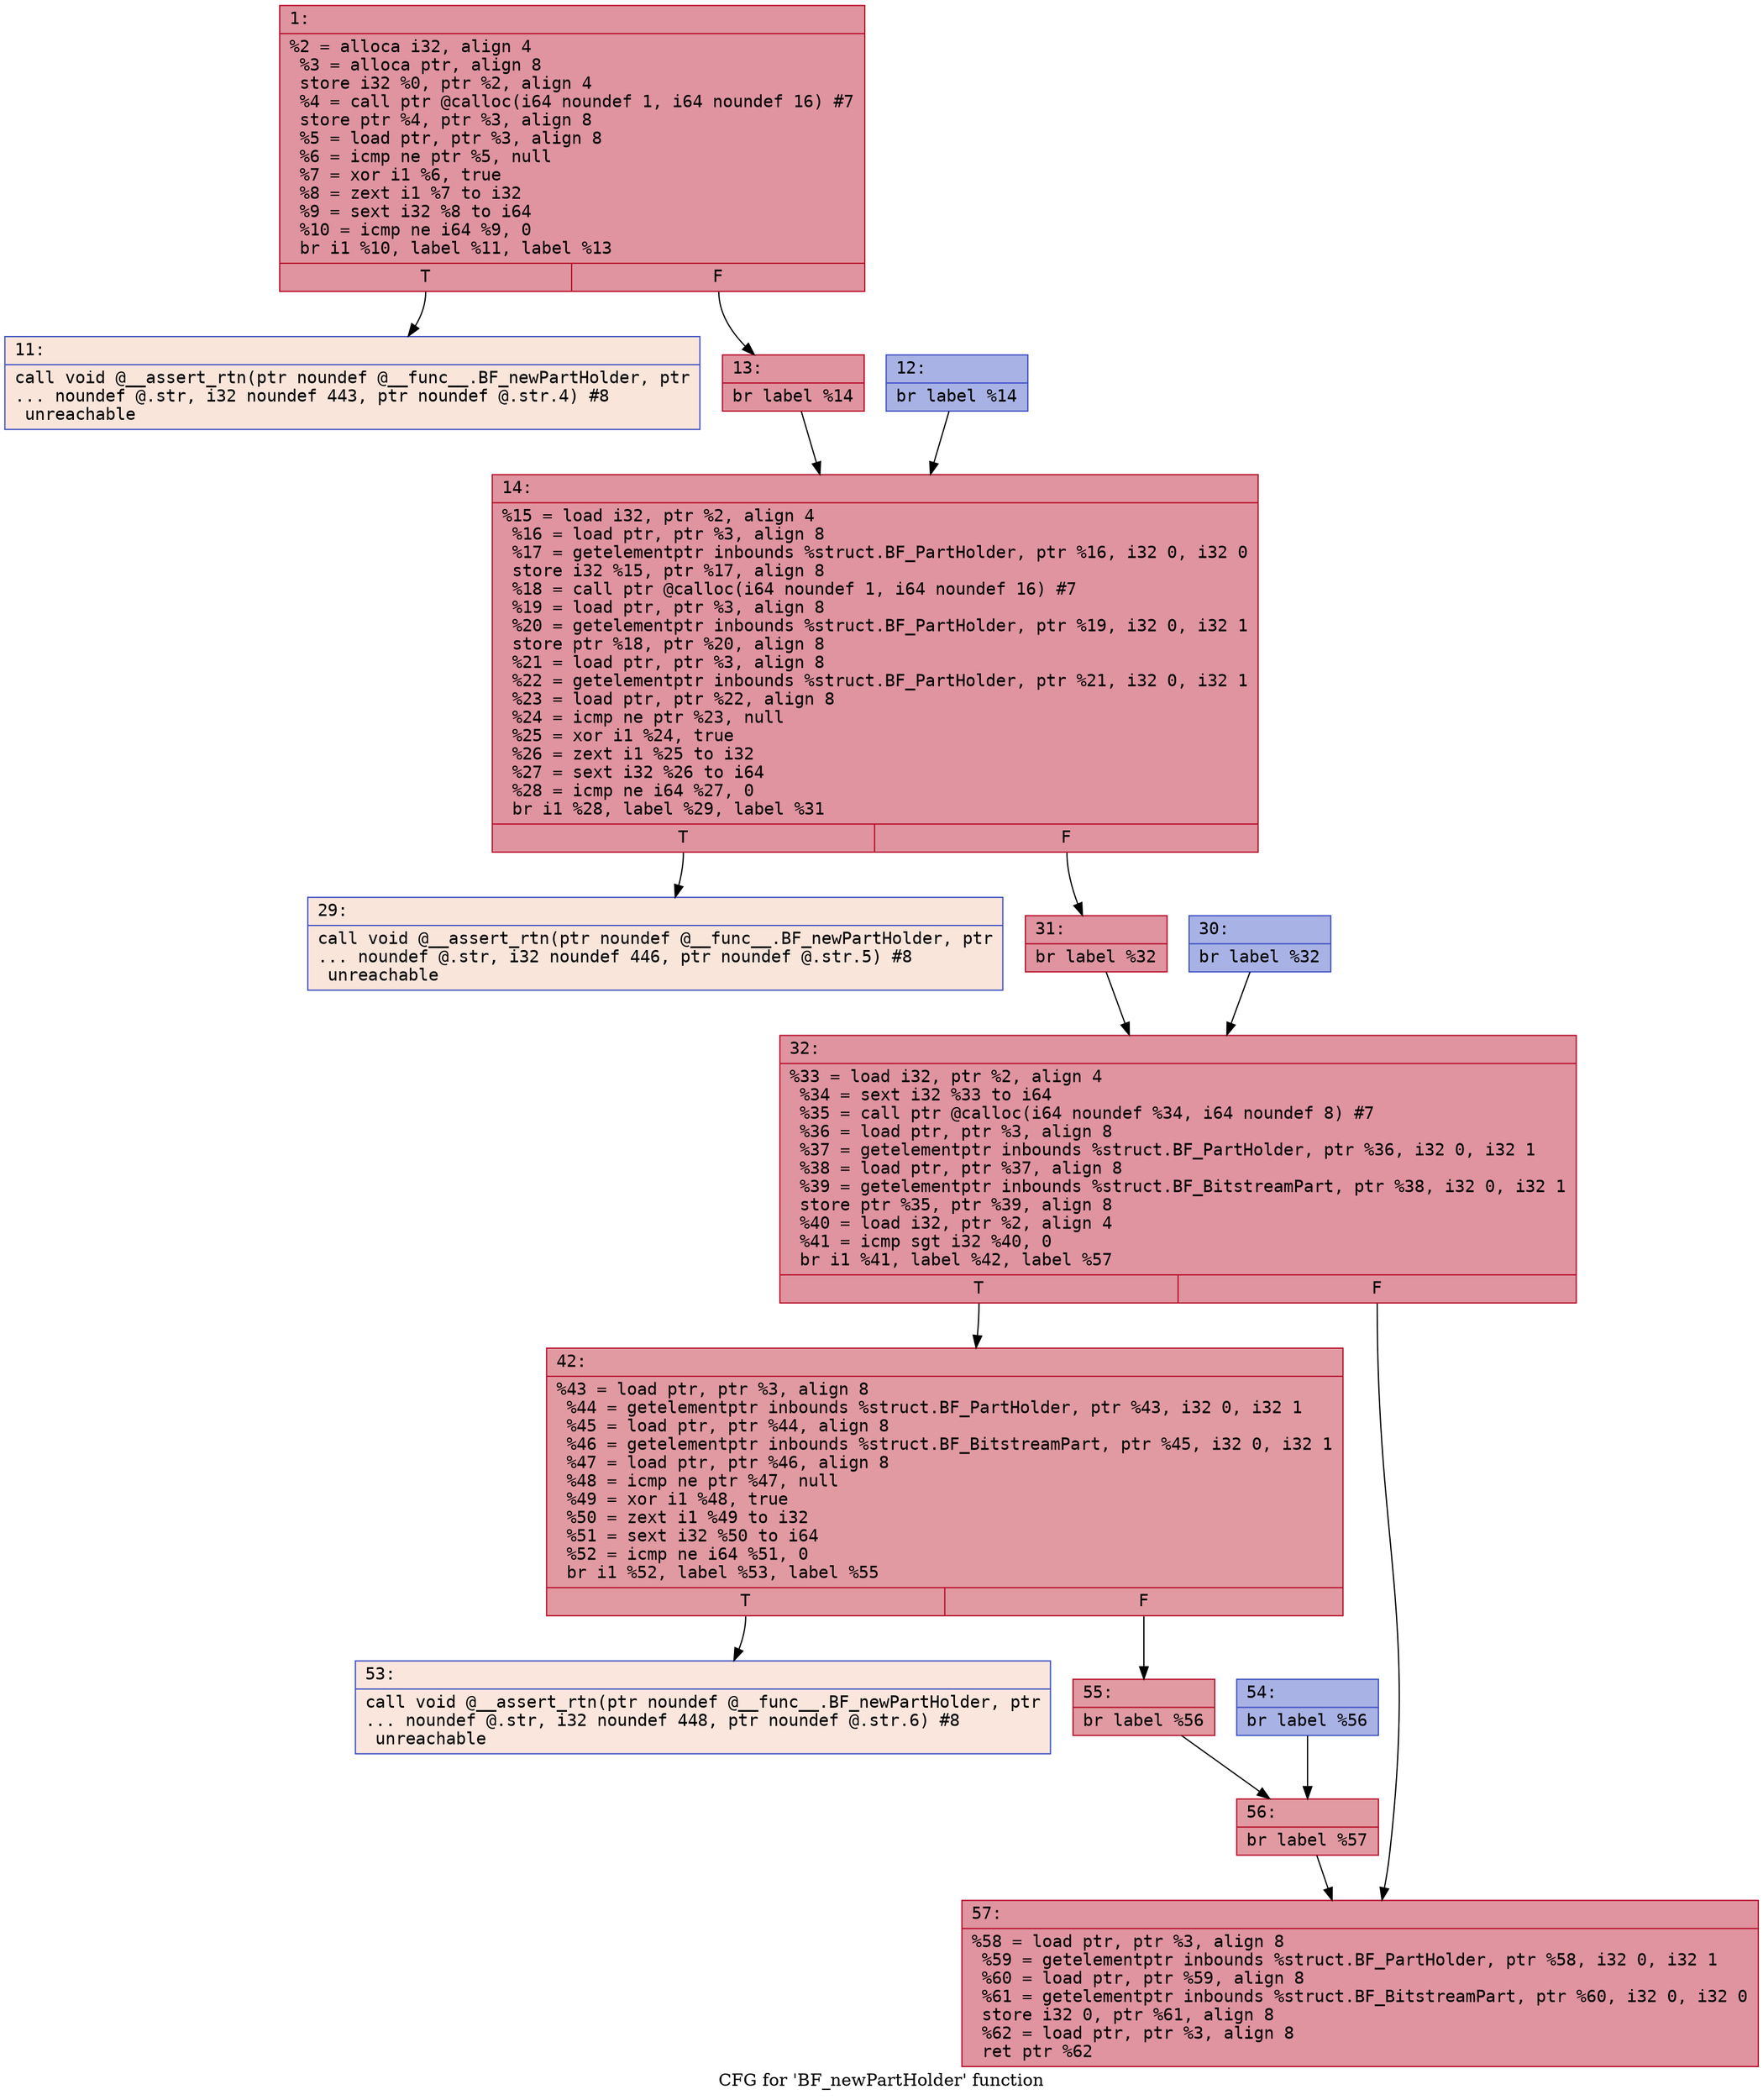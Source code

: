 digraph "CFG for 'BF_newPartHolder' function" {
	label="CFG for 'BF_newPartHolder' function";

	Node0x6000039dc910 [shape=record,color="#b70d28ff", style=filled, fillcolor="#b70d2870" fontname="Courier",label="{1:\l|  %2 = alloca i32, align 4\l  %3 = alloca ptr, align 8\l  store i32 %0, ptr %2, align 4\l  %4 = call ptr @calloc(i64 noundef 1, i64 noundef 16) #7\l  store ptr %4, ptr %3, align 8\l  %5 = load ptr, ptr %3, align 8\l  %6 = icmp ne ptr %5, null\l  %7 = xor i1 %6, true\l  %8 = zext i1 %7 to i32\l  %9 = sext i32 %8 to i64\l  %10 = icmp ne i64 %9, 0\l  br i1 %10, label %11, label %13\l|{<s0>T|<s1>F}}"];
	Node0x6000039dc910:s0 -> Node0x6000039dc960[tooltip="1 -> 11\nProbability 0.00%" ];
	Node0x6000039dc910:s1 -> Node0x6000039dca00[tooltip="1 -> 13\nProbability 100.00%" ];
	Node0x6000039dc960 [shape=record,color="#3d50c3ff", style=filled, fillcolor="#f4c5ad70" fontname="Courier",label="{11:\l|  call void @__assert_rtn(ptr noundef @__func__.BF_newPartHolder, ptr\l... noundef @.str, i32 noundef 443, ptr noundef @.str.4) #8\l  unreachable\l}"];
	Node0x6000039dc9b0 [shape=record,color="#3d50c3ff", style=filled, fillcolor="#3d50c370" fontname="Courier",label="{12:\l|  br label %14\l}"];
	Node0x6000039dc9b0 -> Node0x6000039dca50[tooltip="12 -> 14\nProbability 100.00%" ];
	Node0x6000039dca00 [shape=record,color="#b70d28ff", style=filled, fillcolor="#b70d2870" fontname="Courier",label="{13:\l|  br label %14\l}"];
	Node0x6000039dca00 -> Node0x6000039dca50[tooltip="13 -> 14\nProbability 100.00%" ];
	Node0x6000039dca50 [shape=record,color="#b70d28ff", style=filled, fillcolor="#b70d2870" fontname="Courier",label="{14:\l|  %15 = load i32, ptr %2, align 4\l  %16 = load ptr, ptr %3, align 8\l  %17 = getelementptr inbounds %struct.BF_PartHolder, ptr %16, i32 0, i32 0\l  store i32 %15, ptr %17, align 8\l  %18 = call ptr @calloc(i64 noundef 1, i64 noundef 16) #7\l  %19 = load ptr, ptr %3, align 8\l  %20 = getelementptr inbounds %struct.BF_PartHolder, ptr %19, i32 0, i32 1\l  store ptr %18, ptr %20, align 8\l  %21 = load ptr, ptr %3, align 8\l  %22 = getelementptr inbounds %struct.BF_PartHolder, ptr %21, i32 0, i32 1\l  %23 = load ptr, ptr %22, align 8\l  %24 = icmp ne ptr %23, null\l  %25 = xor i1 %24, true\l  %26 = zext i1 %25 to i32\l  %27 = sext i32 %26 to i64\l  %28 = icmp ne i64 %27, 0\l  br i1 %28, label %29, label %31\l|{<s0>T|<s1>F}}"];
	Node0x6000039dca50:s0 -> Node0x6000039dcaa0[tooltip="14 -> 29\nProbability 0.00%" ];
	Node0x6000039dca50:s1 -> Node0x6000039dcb40[tooltip="14 -> 31\nProbability 100.00%" ];
	Node0x6000039dcaa0 [shape=record,color="#3d50c3ff", style=filled, fillcolor="#f4c5ad70" fontname="Courier",label="{29:\l|  call void @__assert_rtn(ptr noundef @__func__.BF_newPartHolder, ptr\l... noundef @.str, i32 noundef 446, ptr noundef @.str.5) #8\l  unreachable\l}"];
	Node0x6000039dcaf0 [shape=record,color="#3d50c3ff", style=filled, fillcolor="#3d50c370" fontname="Courier",label="{30:\l|  br label %32\l}"];
	Node0x6000039dcaf0 -> Node0x6000039dcb90[tooltip="30 -> 32\nProbability 100.00%" ];
	Node0x6000039dcb40 [shape=record,color="#b70d28ff", style=filled, fillcolor="#b70d2870" fontname="Courier",label="{31:\l|  br label %32\l}"];
	Node0x6000039dcb40 -> Node0x6000039dcb90[tooltip="31 -> 32\nProbability 100.00%" ];
	Node0x6000039dcb90 [shape=record,color="#b70d28ff", style=filled, fillcolor="#b70d2870" fontname="Courier",label="{32:\l|  %33 = load i32, ptr %2, align 4\l  %34 = sext i32 %33 to i64\l  %35 = call ptr @calloc(i64 noundef %34, i64 noundef 8) #7\l  %36 = load ptr, ptr %3, align 8\l  %37 = getelementptr inbounds %struct.BF_PartHolder, ptr %36, i32 0, i32 1\l  %38 = load ptr, ptr %37, align 8\l  %39 = getelementptr inbounds %struct.BF_BitstreamPart, ptr %38, i32 0, i32 1\l  store ptr %35, ptr %39, align 8\l  %40 = load i32, ptr %2, align 4\l  %41 = icmp sgt i32 %40, 0\l  br i1 %41, label %42, label %57\l|{<s0>T|<s1>F}}"];
	Node0x6000039dcb90:s0 -> Node0x6000039dcbe0[tooltip="32 -> 42\nProbability 62.50%" ];
	Node0x6000039dcb90:s1 -> Node0x6000039dcd70[tooltip="32 -> 57\nProbability 37.50%" ];
	Node0x6000039dcbe0 [shape=record,color="#b70d28ff", style=filled, fillcolor="#bb1b2c70" fontname="Courier",label="{42:\l|  %43 = load ptr, ptr %3, align 8\l  %44 = getelementptr inbounds %struct.BF_PartHolder, ptr %43, i32 0, i32 1\l  %45 = load ptr, ptr %44, align 8\l  %46 = getelementptr inbounds %struct.BF_BitstreamPart, ptr %45, i32 0, i32 1\l  %47 = load ptr, ptr %46, align 8\l  %48 = icmp ne ptr %47, null\l  %49 = xor i1 %48, true\l  %50 = zext i1 %49 to i32\l  %51 = sext i32 %50 to i64\l  %52 = icmp ne i64 %51, 0\l  br i1 %52, label %53, label %55\l|{<s0>T|<s1>F}}"];
	Node0x6000039dcbe0:s0 -> Node0x6000039dcc30[tooltip="42 -> 53\nProbability 0.00%" ];
	Node0x6000039dcbe0:s1 -> Node0x6000039dccd0[tooltip="42 -> 55\nProbability 100.00%" ];
	Node0x6000039dcc30 [shape=record,color="#3d50c3ff", style=filled, fillcolor="#f3c7b170" fontname="Courier",label="{53:\l|  call void @__assert_rtn(ptr noundef @__func__.BF_newPartHolder, ptr\l... noundef @.str, i32 noundef 448, ptr noundef @.str.6) #8\l  unreachable\l}"];
	Node0x6000039dcc80 [shape=record,color="#3d50c3ff", style=filled, fillcolor="#3d50c370" fontname="Courier",label="{54:\l|  br label %56\l}"];
	Node0x6000039dcc80 -> Node0x6000039dcd20[tooltip="54 -> 56\nProbability 100.00%" ];
	Node0x6000039dccd0 [shape=record,color="#b70d28ff", style=filled, fillcolor="#bb1b2c70" fontname="Courier",label="{55:\l|  br label %56\l}"];
	Node0x6000039dccd0 -> Node0x6000039dcd20[tooltip="55 -> 56\nProbability 100.00%" ];
	Node0x6000039dcd20 [shape=record,color="#b70d28ff", style=filled, fillcolor="#bb1b2c70" fontname="Courier",label="{56:\l|  br label %57\l}"];
	Node0x6000039dcd20 -> Node0x6000039dcd70[tooltip="56 -> 57\nProbability 100.00%" ];
	Node0x6000039dcd70 [shape=record,color="#b70d28ff", style=filled, fillcolor="#b70d2870" fontname="Courier",label="{57:\l|  %58 = load ptr, ptr %3, align 8\l  %59 = getelementptr inbounds %struct.BF_PartHolder, ptr %58, i32 0, i32 1\l  %60 = load ptr, ptr %59, align 8\l  %61 = getelementptr inbounds %struct.BF_BitstreamPart, ptr %60, i32 0, i32 0\l  store i32 0, ptr %61, align 8\l  %62 = load ptr, ptr %3, align 8\l  ret ptr %62\l}"];
}
